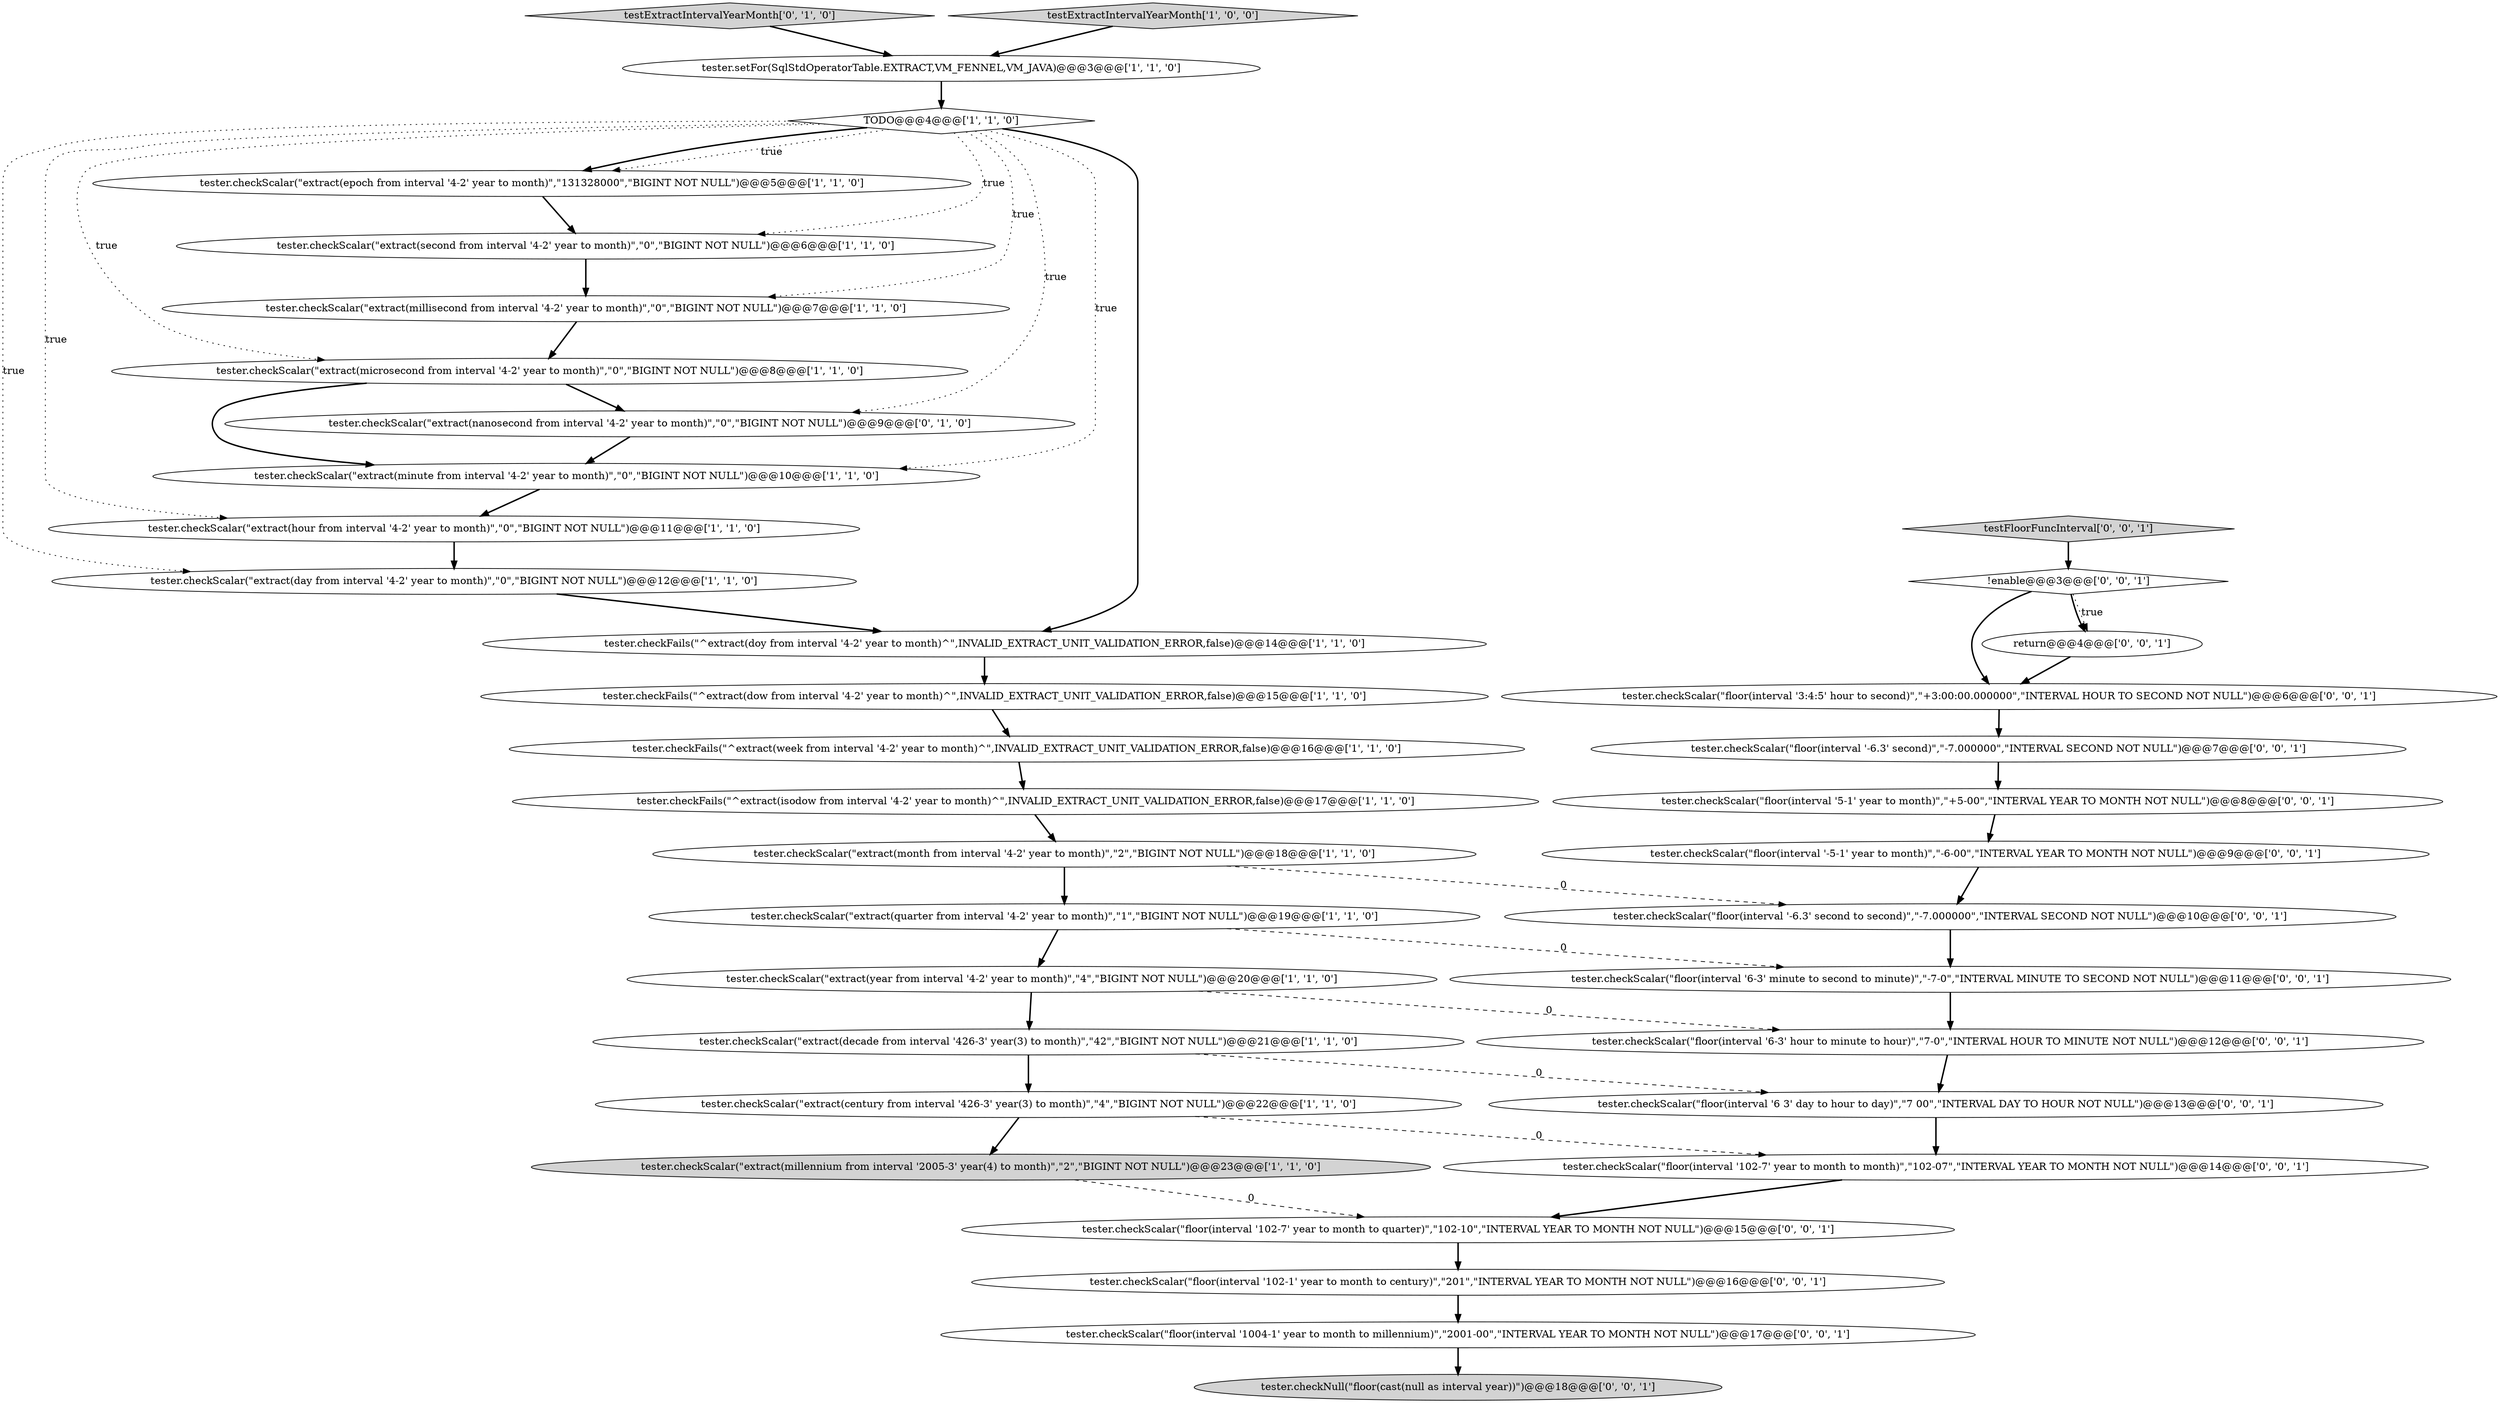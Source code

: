 digraph {
18 [style = filled, label = "tester.checkScalar(\"extract(epoch from interval '4-2' year to month)\",\"131328000\",\"BIGINT NOT NULL\")@@@5@@@['1', '1', '0']", fillcolor = white, shape = ellipse image = "AAA0AAABBB1BBB"];
32 [style = filled, label = "tester.checkScalar(\"floor(interval '-6.3' second)\",\"-7.000000\",\"INTERVAL SECOND NOT NULL\")@@@7@@@['0', '0', '1']", fillcolor = white, shape = ellipse image = "AAA0AAABBB3BBB"];
37 [style = filled, label = "tester.checkScalar(\"floor(interval '102-7' year to month to quarter)\",\"102-10\",\"INTERVAL YEAR TO MONTH NOT NULL\")@@@15@@@['0', '0', '1']", fillcolor = white, shape = ellipse image = "AAA0AAABBB3BBB"];
27 [style = filled, label = "tester.checkScalar(\"floor(interval '1004-1' year to month to millennium)\",\"2001-00\",\"INTERVAL YEAR TO MONTH NOT NULL\")@@@17@@@['0', '0', '1']", fillcolor = white, shape = ellipse image = "AAA0AAABBB3BBB"];
28 [style = filled, label = "tester.checkScalar(\"floor(interval '102-1' year to month to century)\",\"201\",\"INTERVAL YEAR TO MONTH NOT NULL\")@@@16@@@['0', '0', '1']", fillcolor = white, shape = ellipse image = "AAA0AAABBB3BBB"];
7 [style = filled, label = "tester.checkScalar(\"extract(year from interval '4-2' year to month)\",\"4\",\"BIGINT NOT NULL\")@@@20@@@['1', '1', '0']", fillcolor = white, shape = ellipse image = "AAA0AAABBB1BBB"];
20 [style = filled, label = "testExtractIntervalYearMonth['0', '1', '0']", fillcolor = lightgray, shape = diamond image = "AAA0AAABBB2BBB"];
34 [style = filled, label = "testFloorFuncInterval['0', '0', '1']", fillcolor = lightgray, shape = diamond image = "AAA0AAABBB3BBB"];
4 [style = filled, label = "tester.checkScalar(\"extract(quarter from interval '4-2' year to month)\",\"1\",\"BIGINT NOT NULL\")@@@19@@@['1', '1', '0']", fillcolor = white, shape = ellipse image = "AAA0AAABBB1BBB"];
3 [style = filled, label = "tester.checkScalar(\"extract(century from interval '426-3' year(3) to month)\",\"4\",\"BIGINT NOT NULL\")@@@22@@@['1', '1', '0']", fillcolor = white, shape = ellipse image = "AAA0AAABBB1BBB"];
1 [style = filled, label = "tester.checkFails(\"^extract(isodow from interval '4-2' year to month)^\",INVALID_EXTRACT_UNIT_VALIDATION_ERROR,false)@@@17@@@['1', '1', '0']", fillcolor = white, shape = ellipse image = "AAA0AAABBB1BBB"];
24 [style = filled, label = "tester.checkScalar(\"floor(interval '3:4:5' hour to second)\",\"+3:00:00.000000\",\"INTERVAL HOUR TO SECOND NOT NULL\")@@@6@@@['0', '0', '1']", fillcolor = white, shape = ellipse image = "AAA0AAABBB3BBB"];
11 [style = filled, label = "tester.checkScalar(\"extract(month from interval '4-2' year to month)\",\"2\",\"BIGINT NOT NULL\")@@@18@@@['1', '1', '0']", fillcolor = white, shape = ellipse image = "AAA0AAABBB1BBB"];
2 [style = filled, label = "tester.checkScalar(\"extract(microsecond from interval '4-2' year to month)\",\"0\",\"BIGINT NOT NULL\")@@@8@@@['1', '1', '0']", fillcolor = white, shape = ellipse image = "AAA0AAABBB1BBB"];
15 [style = filled, label = "tester.checkScalar(\"extract(day from interval '4-2' year to month)\",\"0\",\"BIGINT NOT NULL\")@@@12@@@['1', '1', '0']", fillcolor = white, shape = ellipse image = "AAA0AAABBB1BBB"];
21 [style = filled, label = "tester.checkScalar(\"extract(nanosecond from interval '4-2' year to month)\",\"0\",\"BIGINT NOT NULL\")@@@9@@@['0', '1', '0']", fillcolor = white, shape = ellipse image = "AAA1AAABBB2BBB"];
12 [style = filled, label = "tester.checkScalar(\"extract(second from interval '4-2' year to month)\",\"0\",\"BIGINT NOT NULL\")@@@6@@@['1', '1', '0']", fillcolor = white, shape = ellipse image = "AAA0AAABBB1BBB"];
33 [style = filled, label = "tester.checkScalar(\"floor(interval '6-3' hour to minute to hour)\",\"7-0\",\"INTERVAL HOUR TO MINUTE NOT NULL\")@@@12@@@['0', '0', '1']", fillcolor = white, shape = ellipse image = "AAA0AAABBB3BBB"];
13 [style = filled, label = "tester.checkFails(\"^extract(doy from interval '4-2' year to month)^\",INVALID_EXTRACT_UNIT_VALIDATION_ERROR,false)@@@14@@@['1', '1', '0']", fillcolor = white, shape = ellipse image = "AAA0AAABBB1BBB"];
8 [style = filled, label = "TODO@@@4@@@['1', '1', '0']", fillcolor = white, shape = diamond image = "AAA0AAABBB1BBB"];
31 [style = filled, label = "!enable@@@3@@@['0', '0', '1']", fillcolor = white, shape = diamond image = "AAA0AAABBB3BBB"];
36 [style = filled, label = "tester.checkScalar(\"floor(interval '6-3' minute to second to minute)\",\"-7-0\",\"INTERVAL MINUTE TO SECOND NOT NULL\")@@@11@@@['0', '0', '1']", fillcolor = white, shape = ellipse image = "AAA0AAABBB3BBB"];
17 [style = filled, label = "tester.setFor(SqlStdOperatorTable.EXTRACT,VM_FENNEL,VM_JAVA)@@@3@@@['1', '1', '0']", fillcolor = white, shape = ellipse image = "AAA0AAABBB1BBB"];
6 [style = filled, label = "tester.checkScalar(\"extract(hour from interval '4-2' year to month)\",\"0\",\"BIGINT NOT NULL\")@@@11@@@['1', '1', '0']", fillcolor = white, shape = ellipse image = "AAA0AAABBB1BBB"];
14 [style = filled, label = "tester.checkScalar(\"extract(millennium from interval '2005-3' year(4) to month)\",\"2\",\"BIGINT NOT NULL\")@@@23@@@['1', '1', '0']", fillcolor = lightgray, shape = ellipse image = "AAA0AAABBB1BBB"];
19 [style = filled, label = "tester.checkScalar(\"extract(millisecond from interval '4-2' year to month)\",\"0\",\"BIGINT NOT NULL\")@@@7@@@['1', '1', '0']", fillcolor = white, shape = ellipse image = "AAA0AAABBB1BBB"];
10 [style = filled, label = "tester.checkFails(\"^extract(week from interval '4-2' year to month)^\",INVALID_EXTRACT_UNIT_VALIDATION_ERROR,false)@@@16@@@['1', '1', '0']", fillcolor = white, shape = ellipse image = "AAA0AAABBB1BBB"];
35 [style = filled, label = "tester.checkScalar(\"floor(interval '102-7' year to month to month)\",\"102-07\",\"INTERVAL YEAR TO MONTH NOT NULL\")@@@14@@@['0', '0', '1']", fillcolor = white, shape = ellipse image = "AAA0AAABBB3BBB"];
30 [style = filled, label = "tester.checkScalar(\"floor(interval '-5-1' year to month)\",\"-6-00\",\"INTERVAL YEAR TO MONTH NOT NULL\")@@@9@@@['0', '0', '1']", fillcolor = white, shape = ellipse image = "AAA0AAABBB3BBB"];
23 [style = filled, label = "tester.checkScalar(\"floor(interval '6 3' day to hour to day)\",\"7 00\",\"INTERVAL DAY TO HOUR NOT NULL\")@@@13@@@['0', '0', '1']", fillcolor = white, shape = ellipse image = "AAA0AAABBB3BBB"];
5 [style = filled, label = "tester.checkFails(\"^extract(dow from interval '4-2' year to month)^\",INVALID_EXTRACT_UNIT_VALIDATION_ERROR,false)@@@15@@@['1', '1', '0']", fillcolor = white, shape = ellipse image = "AAA0AAABBB1BBB"];
25 [style = filled, label = "tester.checkNull(\"floor(cast(null as interval year))\")@@@18@@@['0', '0', '1']", fillcolor = lightgray, shape = ellipse image = "AAA0AAABBB3BBB"];
16 [style = filled, label = "testExtractIntervalYearMonth['1', '0', '0']", fillcolor = lightgray, shape = diamond image = "AAA0AAABBB1BBB"];
9 [style = filled, label = "tester.checkScalar(\"extract(decade from interval '426-3' year(3) to month)\",\"42\",\"BIGINT NOT NULL\")@@@21@@@['1', '1', '0']", fillcolor = white, shape = ellipse image = "AAA0AAABBB1BBB"];
26 [style = filled, label = "tester.checkScalar(\"floor(interval '5-1' year to month)\",\"+5-00\",\"INTERVAL YEAR TO MONTH NOT NULL\")@@@8@@@['0', '0', '1']", fillcolor = white, shape = ellipse image = "AAA0AAABBB3BBB"];
0 [style = filled, label = "tester.checkScalar(\"extract(minute from interval '4-2' year to month)\",\"0\",\"BIGINT NOT NULL\")@@@10@@@['1', '1', '0']", fillcolor = white, shape = ellipse image = "AAA0AAABBB1BBB"];
29 [style = filled, label = "tester.checkScalar(\"floor(interval '-6.3' second to second)\",\"-7.000000\",\"INTERVAL SECOND NOT NULL\")@@@10@@@['0', '0', '1']", fillcolor = white, shape = ellipse image = "AAA0AAABBB3BBB"];
22 [style = filled, label = "return@@@4@@@['0', '0', '1']", fillcolor = white, shape = ellipse image = "AAA0AAABBB3BBB"];
0->6 [style = bold, label=""];
14->37 [style = dashed, label="0"];
24->32 [style = bold, label=""];
11->4 [style = bold, label=""];
3->14 [style = bold, label=""];
4->7 [style = bold, label=""];
27->25 [style = bold, label=""];
6->15 [style = bold, label=""];
22->24 [style = bold, label=""];
7->9 [style = bold, label=""];
8->21 [style = dotted, label="true"];
8->6 [style = dotted, label="true"];
9->3 [style = bold, label=""];
4->36 [style = dashed, label="0"];
31->22 [style = bold, label=""];
8->2 [style = dotted, label="true"];
29->36 [style = bold, label=""];
5->10 [style = bold, label=""];
3->35 [style = dashed, label="0"];
2->21 [style = bold, label=""];
1->11 [style = bold, label=""];
8->19 [style = dotted, label="true"];
32->26 [style = bold, label=""];
8->18 [style = bold, label=""];
28->27 [style = bold, label=""];
10->1 [style = bold, label=""];
11->29 [style = dashed, label="0"];
23->35 [style = bold, label=""];
8->12 [style = dotted, label="true"];
8->15 [style = dotted, label="true"];
34->31 [style = bold, label=""];
33->23 [style = bold, label=""];
35->37 [style = bold, label=""];
37->28 [style = bold, label=""];
12->19 [style = bold, label=""];
15->13 [style = bold, label=""];
8->13 [style = bold, label=""];
17->8 [style = bold, label=""];
36->33 [style = bold, label=""];
8->0 [style = dotted, label="true"];
20->17 [style = bold, label=""];
9->23 [style = dashed, label="0"];
2->0 [style = bold, label=""];
16->17 [style = bold, label=""];
19->2 [style = bold, label=""];
18->12 [style = bold, label=""];
31->24 [style = bold, label=""];
8->18 [style = dotted, label="true"];
21->0 [style = bold, label=""];
26->30 [style = bold, label=""];
31->22 [style = dotted, label="true"];
7->33 [style = dashed, label="0"];
13->5 [style = bold, label=""];
30->29 [style = bold, label=""];
}
